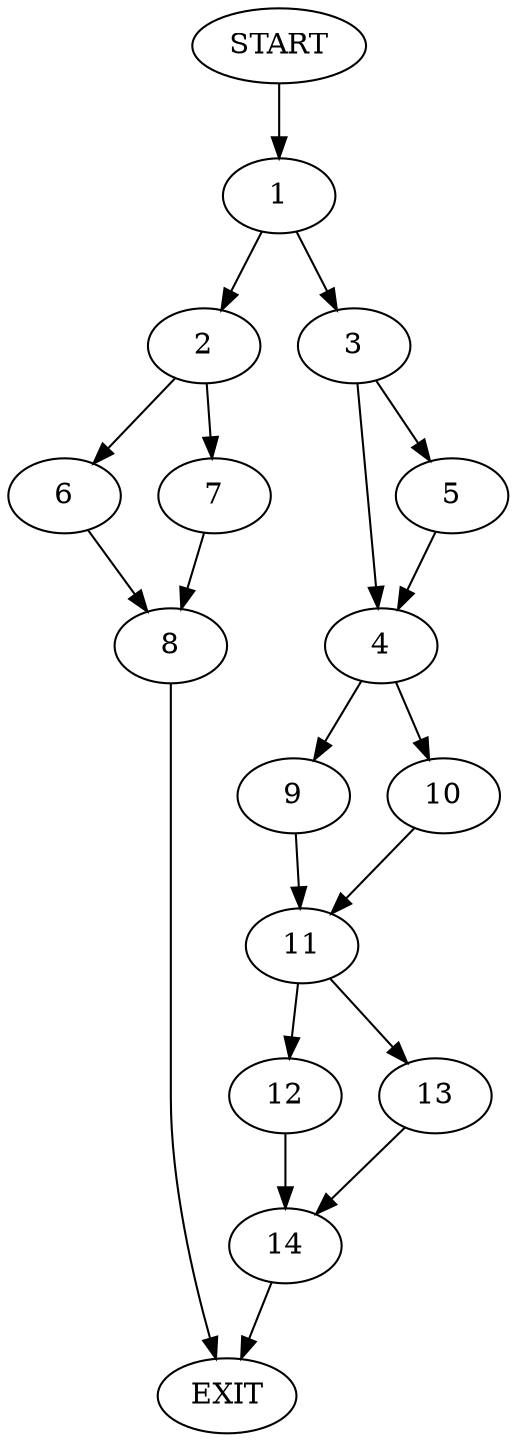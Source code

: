 digraph {
0 [label="START"]
15 [label="EXIT"]
0 -> 1
1 -> 2
1 -> 3
3 -> 4
3 -> 5
2 -> 6
2 -> 7
6 -> 8
7 -> 8
8 -> 15
4 -> 9
4 -> 10
5 -> 4
10 -> 11
9 -> 11
11 -> 12
11 -> 13
13 -> 14
12 -> 14
14 -> 15
}
